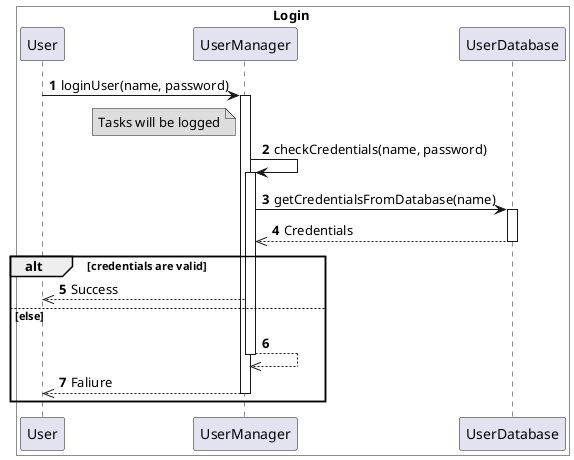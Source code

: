 @startuml
box Login #FFF

autonumber 1
User -> UserManager: loginUser(name, password)
activate UserManager

note left of UserManager #DDD
Tasks will be logged
end note

UserManager -> UserManager: checkCredentials(name, password)
activate UserManager

UserManager -> UserDatabase: getCredentialsFromDatabase(name)
activate UserDatabase

UserManager <<-- UserDatabase: Credentials
deactivate UserDatabase


alt credentials are valid

User <<-- UserManager: Success
else else
   UserManager -->> UserManager
   deactivate UserManager



   User <<-- UserManager : Faliure
deactivate UserManager

end

box end

@enduml 